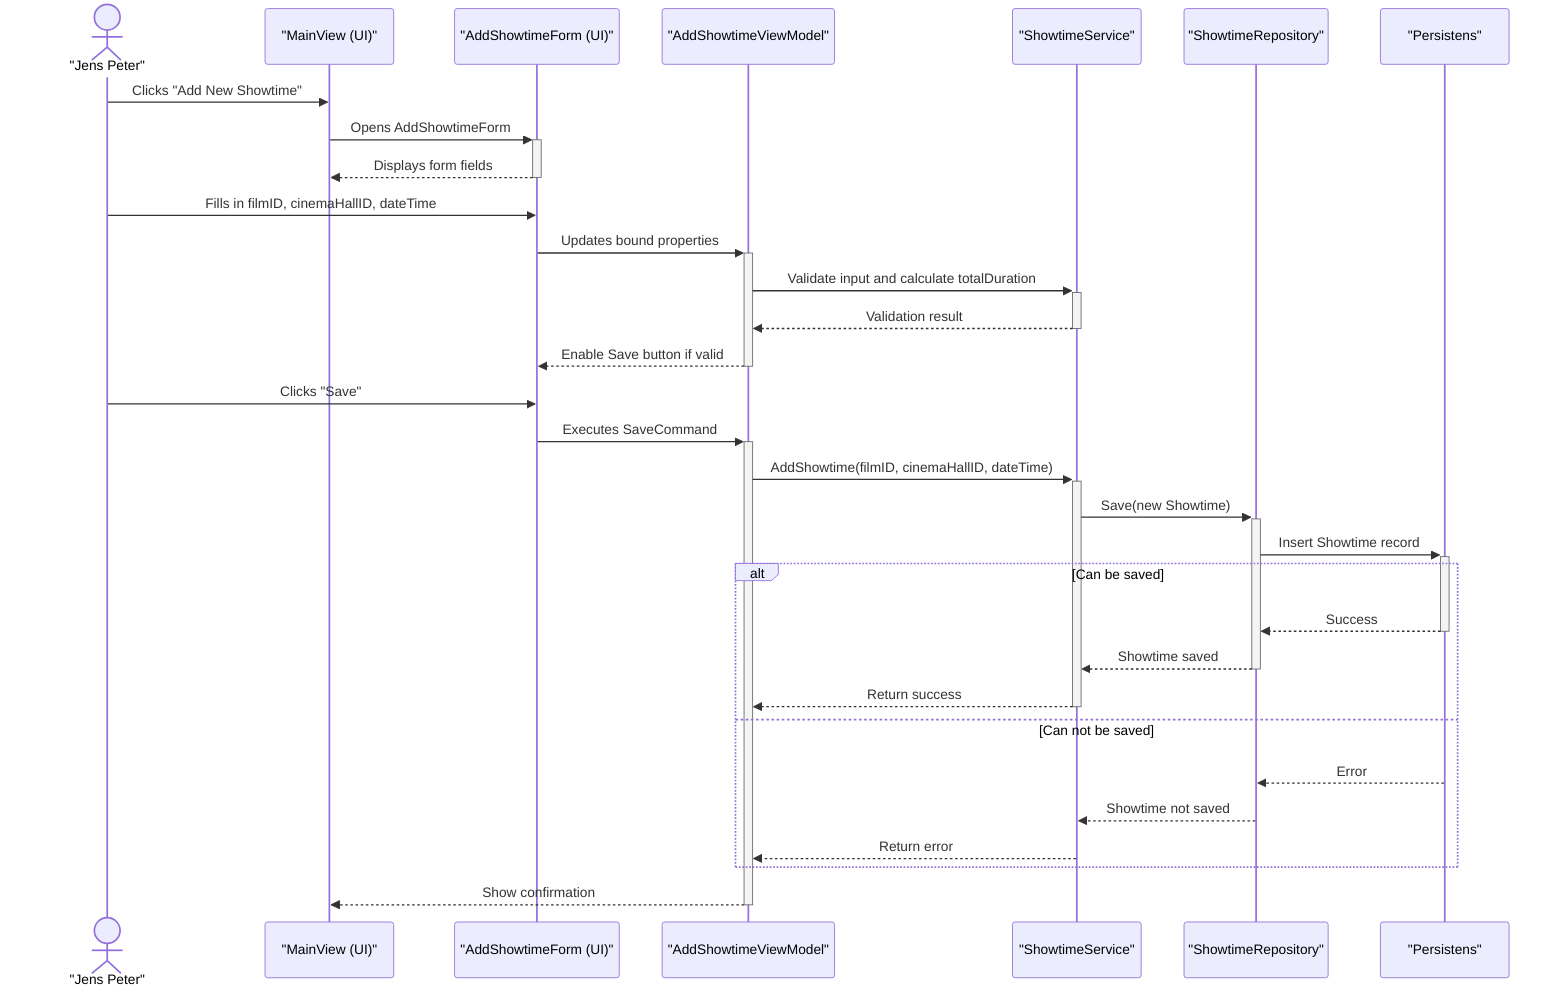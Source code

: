 ﻿sequenceDiagram
    actor JensPeter as "Jens Peter"
    participant UI as "MainView (UI)"
    participant Form as "AddShowtimeForm (UI)"
    participant VM as "AddShowtimeViewModel"
    participant Service as "ShowtimeService"
    participant Repo as "ShowtimeRepository"
    participant DB as "Persistens"

    JensPeter->>UI: Clicks "Add New Showtime"
    UI->>+Form: Opens AddShowtimeForm
    Form-->>-UI: Displays form fields

    JensPeter->>Form: Fills in filmID, cinemaHallID, dateTime
    Form->>+VM: Updates bound properties

    VM->>+Service: Validate input and calculate totalDuration
    Service-->>-VM: Validation result
    VM-->>-Form: Enable Save button if valid

    JensPeter->>Form: Clicks "Save"
    Form->>+VM: Executes SaveCommand

    VM->>+Service: AddShowtime(filmID, cinemaHallID, dateTime)
    Service->>+Repo: Save(new Showtime)
    Repo->>+DB: Insert Showtime record
    alt Can be saved
    DB-->>-Repo: Success
    Repo-->>-Service: Showtime saved
    Service-->>-VM: Return success
    else Can not be saved
    DB-->>Repo: Error
    Repo-->>Service: Showtime not saved
    Service-->>VM: Return error
    end
    VM-->>-UI: Show confirmation